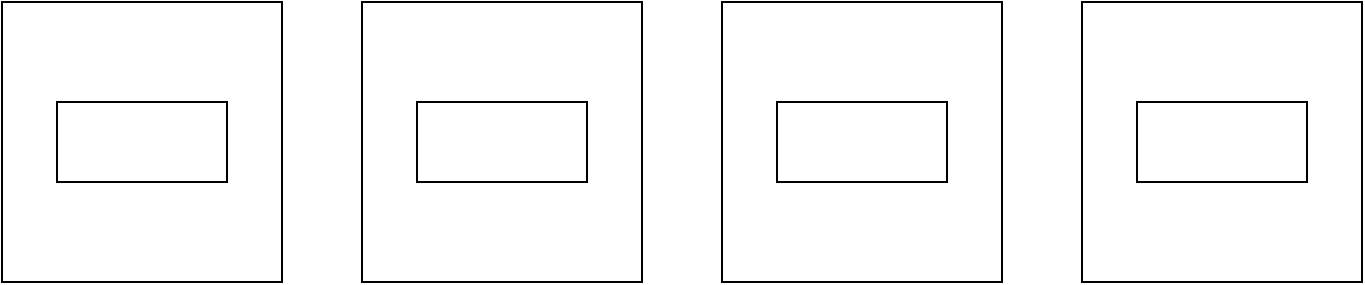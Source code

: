 <mxfile version="16.5.3" type="github">
  <diagram id="k7d90FoWIgRvxOmlKd5m" name="Page-1">
    <mxGraphModel dx="872" dy="424" grid="1" gridSize="10" guides="1" tooltips="1" connect="1" arrows="1" fold="1" page="1" pageScale="1" pageWidth="827" pageHeight="1169" math="0" shadow="0">
      <root>
        <mxCell id="0" />
        <mxCell id="1" parent="0" />
        <mxCell id="7cub_eCkVqfX928UKXEj-3" value="" style="group;verticalAlign=middle;" vertex="1" connectable="0" parent="1">
          <mxGeometry x="40" y="80" width="140" height="140" as="geometry" />
        </mxCell>
        <mxCell id="7cub_eCkVqfX928UKXEj-1" value="" style="whiteSpace=wrap;html=1;aspect=fixed;" vertex="1" parent="7cub_eCkVqfX928UKXEj-3">
          <mxGeometry width="140" height="140" as="geometry" />
        </mxCell>
        <mxCell id="7cub_eCkVqfX928UKXEj-2" value="" style="rounded=0;whiteSpace=wrap;html=1;align=center;" vertex="1" parent="7cub_eCkVqfX928UKXEj-3">
          <mxGeometry x="27.5" y="50" width="85" height="40" as="geometry" />
        </mxCell>
        <mxCell id="7cub_eCkVqfX928UKXEj-4" value="" style="group" vertex="1" connectable="0" parent="1">
          <mxGeometry x="220" y="80" width="140" height="140" as="geometry" />
        </mxCell>
        <mxCell id="7cub_eCkVqfX928UKXEj-5" value="" style="whiteSpace=wrap;html=1;aspect=fixed;" vertex="1" parent="7cub_eCkVqfX928UKXEj-4">
          <mxGeometry width="140" height="140" as="geometry" />
        </mxCell>
        <mxCell id="7cub_eCkVqfX928UKXEj-6" value="" style="rounded=0;whiteSpace=wrap;html=1;" vertex="1" parent="7cub_eCkVqfX928UKXEj-4">
          <mxGeometry x="27.5" y="50" width="85" height="40" as="geometry" />
        </mxCell>
        <mxCell id="7cub_eCkVqfX928UKXEj-8" value="" style="group;verticalAlign=middle;" vertex="1" connectable="0" parent="1">
          <mxGeometry x="400" y="80" width="140" height="140" as="geometry" />
        </mxCell>
        <mxCell id="7cub_eCkVqfX928UKXEj-9" value="" style="whiteSpace=wrap;html=1;aspect=fixed;" vertex="1" parent="7cub_eCkVqfX928UKXEj-8">
          <mxGeometry width="140" height="140" as="geometry" />
        </mxCell>
        <mxCell id="7cub_eCkVqfX928UKXEj-10" value="" style="rounded=0;whiteSpace=wrap;html=1;" vertex="1" parent="7cub_eCkVqfX928UKXEj-8">
          <mxGeometry x="27.5" y="50" width="85" height="40" as="geometry" />
        </mxCell>
        <mxCell id="7cub_eCkVqfX928UKXEj-11" value="" style="group" vertex="1" connectable="0" parent="1">
          <mxGeometry x="580" y="80" width="140" height="140" as="geometry" />
        </mxCell>
        <mxCell id="7cub_eCkVqfX928UKXEj-12" value="" style="whiteSpace=wrap;html=1;aspect=fixed;" vertex="1" parent="7cub_eCkVqfX928UKXEj-11">
          <mxGeometry width="140" height="140" as="geometry" />
        </mxCell>
        <mxCell id="7cub_eCkVqfX928UKXEj-13" value="" style="rounded=0;whiteSpace=wrap;html=1;" vertex="1" parent="7cub_eCkVqfX928UKXEj-11">
          <mxGeometry x="27.5" y="50" width="85" height="40" as="geometry" />
        </mxCell>
      </root>
    </mxGraphModel>
  </diagram>
</mxfile>
